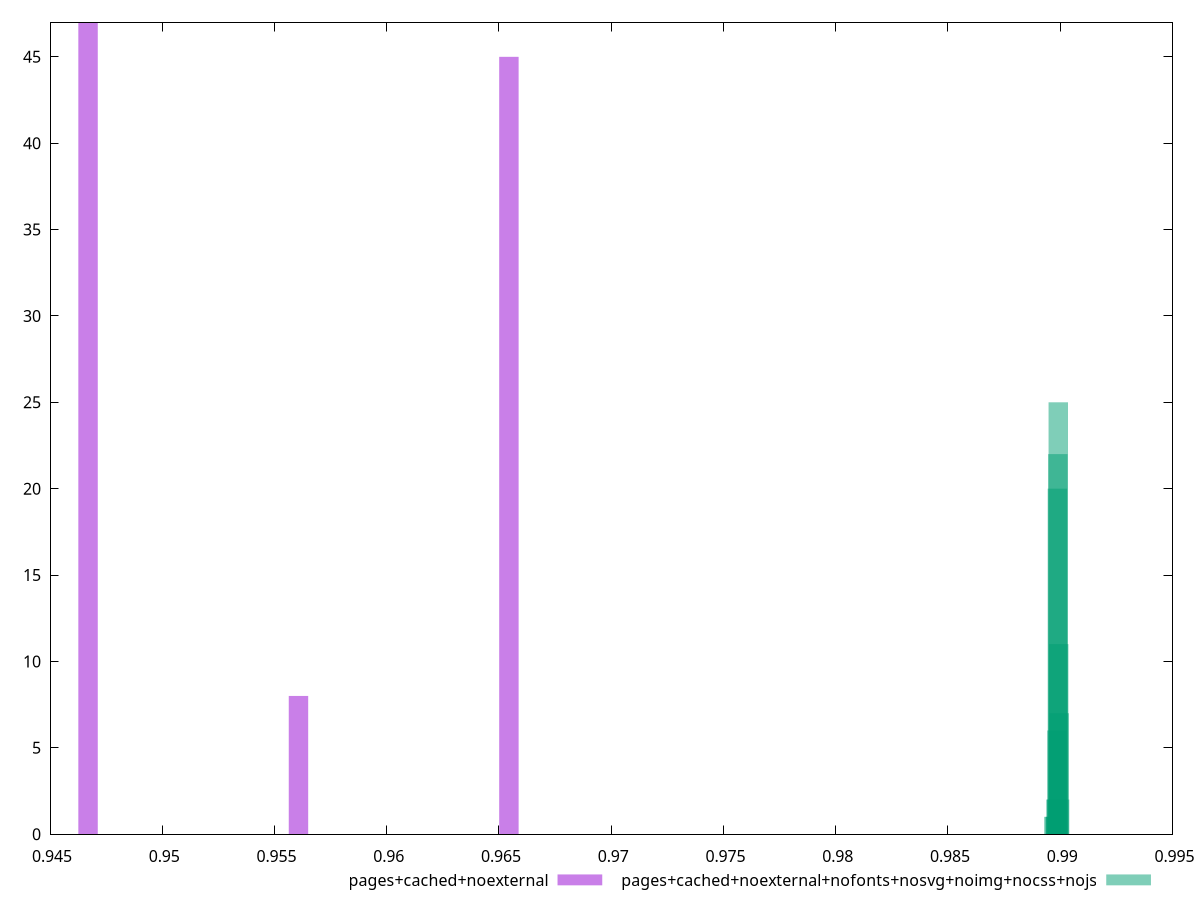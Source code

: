 $_pagesCachedNoexternal <<EOF
0.9466947766712873 47
0.9560679922818942 8
0.965441207892501 45
EOF
$_pagesCachedNoexternalNofontsNosvgNoimgNocssNojs <<EOF
0.9899320212646441 11
0.9897746987876358 1
0.989912355955018 25
0.9898533600261399 6
0.989892690645392 22
0.989833694716514 2
0.9898730253357659 20
0.98995168657427 7
0.9899713518838961 2
0.9898140294068879 2
0.9897157028587578 1
0.9897943640972618 1
EOF
set key outside below
set terminal pngcairo
set output "report_00005_2020-11-02T22-26-11.212Z/first-contentful-paint/first-contentful-paint_pages+cached+noexternal_pages+cached+noexternal+nofonts+nosvg+noimg+nocss+nojs+hist.png"
set boxwidth 0.000865531504252175
set style fill transparent solid 0.5 noborder
set yrange [0:47]
plot $_pagesCachedNoexternal title "pages+cached+noexternal" with boxes ,$_pagesCachedNoexternalNofontsNosvgNoimgNocssNojs title "pages+cached+noexternal+nofonts+nosvg+noimg+nocss+nojs" with boxes ,